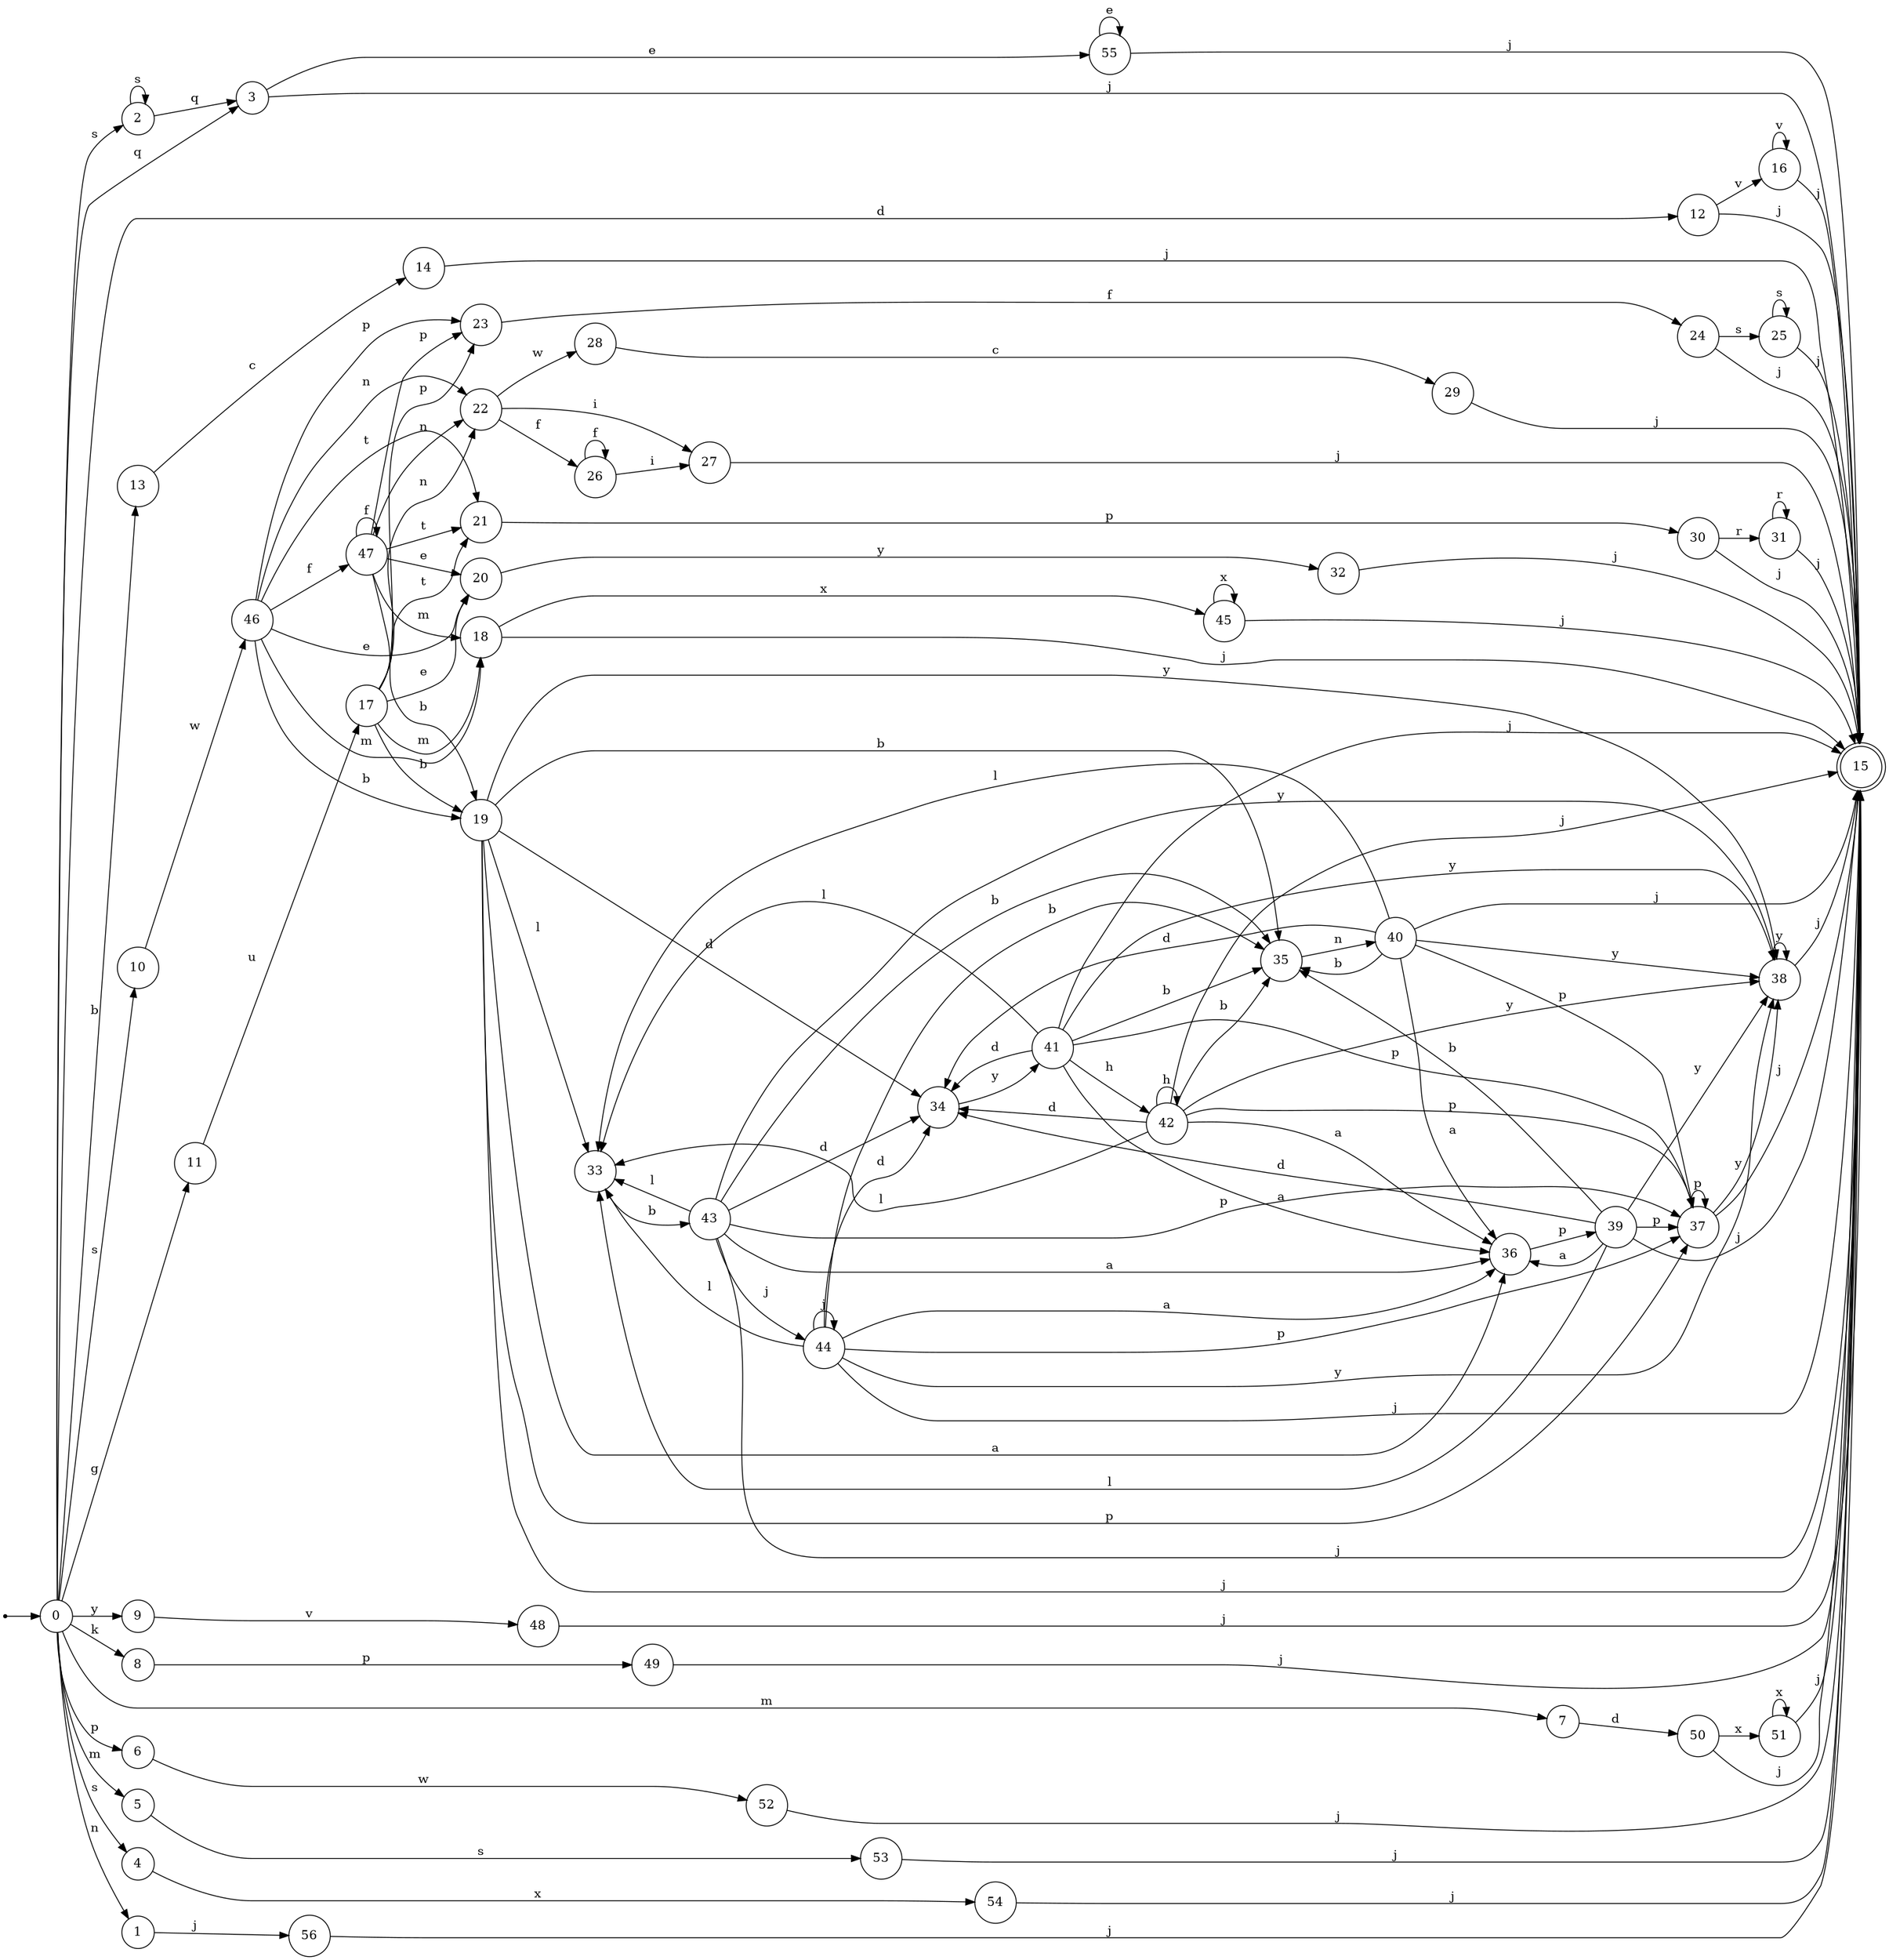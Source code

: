 digraph finite_state_machine {
rankdir=LR;
size="20,20";
node [shape = point]; "dummy0"
node [shape = circle]; "0";
"dummy0" -> "0";
node [shape = circle]; "1";
node [shape = circle]; "2";
node [shape = circle]; "3";
node [shape = circle]; "4";
node [shape = circle]; "5";
node [shape = circle]; "6";
node [shape = circle]; "7";
node [shape = circle]; "8";
node [shape = circle]; "9";
node [shape = circle]; "10";
node [shape = circle]; "11";
node [shape = circle]; "12";
node [shape = circle]; "13";
node [shape = circle]; "14";
node [shape = doublecircle]; "15";node [shape = circle]; "16";
node [shape = circle]; "17";
node [shape = circle]; "18";
node [shape = circle]; "19";
node [shape = circle]; "20";
node [shape = circle]; "21";
node [shape = circle]; "22";
node [shape = circle]; "23";
node [shape = circle]; "24";
node [shape = circle]; "25";
node [shape = circle]; "26";
node [shape = circle]; "27";
node [shape = circle]; "28";
node [shape = circle]; "29";
node [shape = circle]; "30";
node [shape = circle]; "31";
node [shape = circle]; "32";
node [shape = circle]; "33";
node [shape = circle]; "34";
node [shape = circle]; "35";
node [shape = circle]; "36";
node [shape = circle]; "37";
node [shape = circle]; "38";
node [shape = circle]; "39";
node [shape = circle]; "40";
node [shape = circle]; "41";
node [shape = circle]; "42";
node [shape = circle]; "43";
node [shape = circle]; "44";
node [shape = circle]; "45";
node [shape = circle]; "46";
node [shape = circle]; "47";
node [shape = circle]; "48";
node [shape = circle]; "49";
node [shape = circle]; "50";
node [shape = circle]; "51";
node [shape = circle]; "52";
node [shape = circle]; "53";
node [shape = circle]; "54";
node [shape = circle]; "55";
node [shape = circle]; "56";
"0" -> "1" [label = "n"];
 "0" -> "2" [label = "s"];
 "0" -> "10" [label = "s"];
 "0" -> "4" [label = "s"];
 "0" -> "3" [label = "q"];
 "0" -> "5" [label = "m"];
 "0" -> "7" [label = "m"];
 "0" -> "6" [label = "p"];
 "0" -> "8" [label = "k"];
 "0" -> "9" [label = "y"];
 "0" -> "11" [label = "g"];
 "0" -> "12" [label = "d"];
 "0" -> "13" [label = "b"];
 "13" -> "14" [label = "c"];
 "14" -> "15" [label = "j"];
 "12" -> "16" [label = "v"];
 "12" -> "15" [label = "j"];
 "16" -> "16" [label = "v"];
 "16" -> "15" [label = "j"];
 "11" -> "17" [label = "u"];
 "17" -> "18" [label = "m"];
 "17" -> "19" [label = "b"];
 "17" -> "20" [label = "e"];
 "17" -> "21" [label = "t"];
 "17" -> "22" [label = "n"];
 "17" -> "23" [label = "p"];
 "23" -> "24" [label = "f"];
 "24" -> "25" [label = "s"];
 "24" -> "15" [label = "j"];
 "25" -> "25" [label = "s"];
 "25" -> "15" [label = "j"];
 "22" -> "26" [label = "f"];
 "22" -> "27" [label = "i"];
 "22" -> "28" [label = "w"];
 "28" -> "29" [label = "c"];
 "29" -> "15" [label = "j"];
 "27" -> "15" [label = "j"];
 "26" -> "26" [label = "f"];
 "26" -> "27" [label = "i"];
 "21" -> "30" [label = "p"];
 "30" -> "31" [label = "r"];
 "30" -> "15" [label = "j"];
 "31" -> "31" [label = "r"];
 "31" -> "15" [label = "j"];
 "20" -> "32" [label = "y"];
 "32" -> "15" [label = "j"];
 "19" -> "33" [label = "l"];
 "19" -> "34" [label = "d"];
 "19" -> "35" [label = "b"];
 "19" -> "36" [label = "a"];
 "19" -> "37" [label = "p"];
 "19" -> "38" [label = "y"];
 "19" -> "15" [label = "j"];
 "38" -> "38" [label = "y"];
 "38" -> "15" [label = "j"];
 "37" -> "37" [label = "p"];
 "37" -> "38" [label = "y"];
 "37" -> "15" [label = "j"];
 "36" -> "39" [label = "p"];
 "39" -> "36" [label = "a"];
 "39" -> "33" [label = "l"];
 "39" -> "34" [label = "d"];
 "39" -> "35" [label = "b"];
 "39" -> "37" [label = "p"];
 "39" -> "38" [label = "y"];
 "39" -> "15" [label = "j"];
 "35" -> "40" [label = "n"];
 "40" -> "35" [label = "b"];
 "40" -> "33" [label = "l"];
 "40" -> "34" [label = "d"];
 "40" -> "36" [label = "a"];
 "40" -> "37" [label = "p"];
 "40" -> "38" [label = "y"];
 "40" -> "15" [label = "j"];
 "34" -> "41" [label = "y"];
 "41" -> "34" [label = "d"];
 "41" -> "42" [label = "h"];
 "41" -> "33" [label = "l"];
 "41" -> "35" [label = "b"];
 "41" -> "36" [label = "a"];
 "41" -> "37" [label = "p"];
 "41" -> "38" [label = "y"];
 "41" -> "15" [label = "j"];
 "42" -> "42" [label = "h"];
 "42" -> "34" [label = "d"];
 "42" -> "33" [label = "l"];
 "42" -> "35" [label = "b"];
 "42" -> "36" [label = "a"];
 "42" -> "37" [label = "p"];
 "42" -> "38" [label = "y"];
 "42" -> "15" [label = "j"];
 "33" -> "43" [label = "b"];
 "43" -> "33" [label = "l"];
 "43" -> "44" [label = "j"];
 "43" -> "15" [label = "j"];
 "43" -> "34" [label = "d"];
 "43" -> "35" [label = "b"];
 "43" -> "36" [label = "a"];
 "43" -> "37" [label = "p"];
 "43" -> "38" [label = "y"];
 "44" -> "44" [label = "j"];
 "44" -> "15" [label = "j"];
 "44" -> "33" [label = "l"];
 "44" -> "34" [label = "d"];
 "44" -> "35" [label = "b"];
 "44" -> "36" [label = "a"];
 "44" -> "37" [label = "p"];
 "44" -> "38" [label = "y"];
 "18" -> "45" [label = "x"];
 "18" -> "15" [label = "j"];
 "45" -> "45" [label = "x"];
 "45" -> "15" [label = "j"];
 "10" -> "46" [label = "w"];
 "46" -> "47" [label = "f"];
 "46" -> "18" [label = "m"];
 "46" -> "19" [label = "b"];
 "46" -> "20" [label = "e"];
 "46" -> "21" [label = "t"];
 "46" -> "22" [label = "n"];
 "46" -> "23" [label = "p"];
 "47" -> "47" [label = "f"];
 "47" -> "18" [label = "m"];
 "47" -> "19" [label = "b"];
 "47" -> "20" [label = "e"];
 "47" -> "21" [label = "t"];
 "47" -> "22" [label = "n"];
 "47" -> "23" [label = "p"];
 "9" -> "48" [label = "v"];
 "48" -> "15" [label = "j"];
 "8" -> "49" [label = "p"];
 "49" -> "15" [label = "j"];
 "7" -> "50" [label = "d"];
 "50" -> "51" [label = "x"];
 "50" -> "15" [label = "j"];
 "51" -> "51" [label = "x"];
 "51" -> "15" [label = "j"];
 "6" -> "52" [label = "w"];
 "52" -> "15" [label = "j"];
 "5" -> "53" [label = "s"];
 "53" -> "15" [label = "j"];
 "4" -> "54" [label = "x"];
 "54" -> "15" [label = "j"];
 "3" -> "55" [label = "e"];
 "3" -> "15" [label = "j"];
 "55" -> "55" [label = "e"];
 "55" -> "15" [label = "j"];
 "2" -> "2" [label = "s"];
 "2" -> "3" [label = "q"];
 "1" -> "56" [label = "j"];
 "56" -> "15" [label = "j"];
 }
